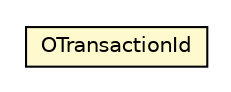 #!/usr/local/bin/dot
#
# Class diagram 
# Generated by UMLGraph version R5_6-24-gf6e263 (http://www.umlgraph.org/)
#

digraph G {
	edge [fontname="Helvetica",fontsize=10,labelfontname="Helvetica",labelfontsize=10];
	node [fontname="Helvetica",fontsize=10,shape=plaintext];
	nodesep=0.25;
	ranksep=0.5;
	// com.orientechnologies.orient.core.tx.OTransactionId
	c7547994 [label=<<table title="com.orientechnologies.orient.core.tx.OTransactionId" border="0" cellborder="1" cellspacing="0" cellpadding="2" port="p" bgcolor="lemonChiffon" href="./OTransactionId.html">
		<tr><td><table border="0" cellspacing="0" cellpadding="1">
<tr><td align="center" balign="center"> OTransactionId </td></tr>
		</table></td></tr>
		</table>>, URL="./OTransactionId.html", fontname="Helvetica", fontcolor="black", fontsize=10.0];
}

